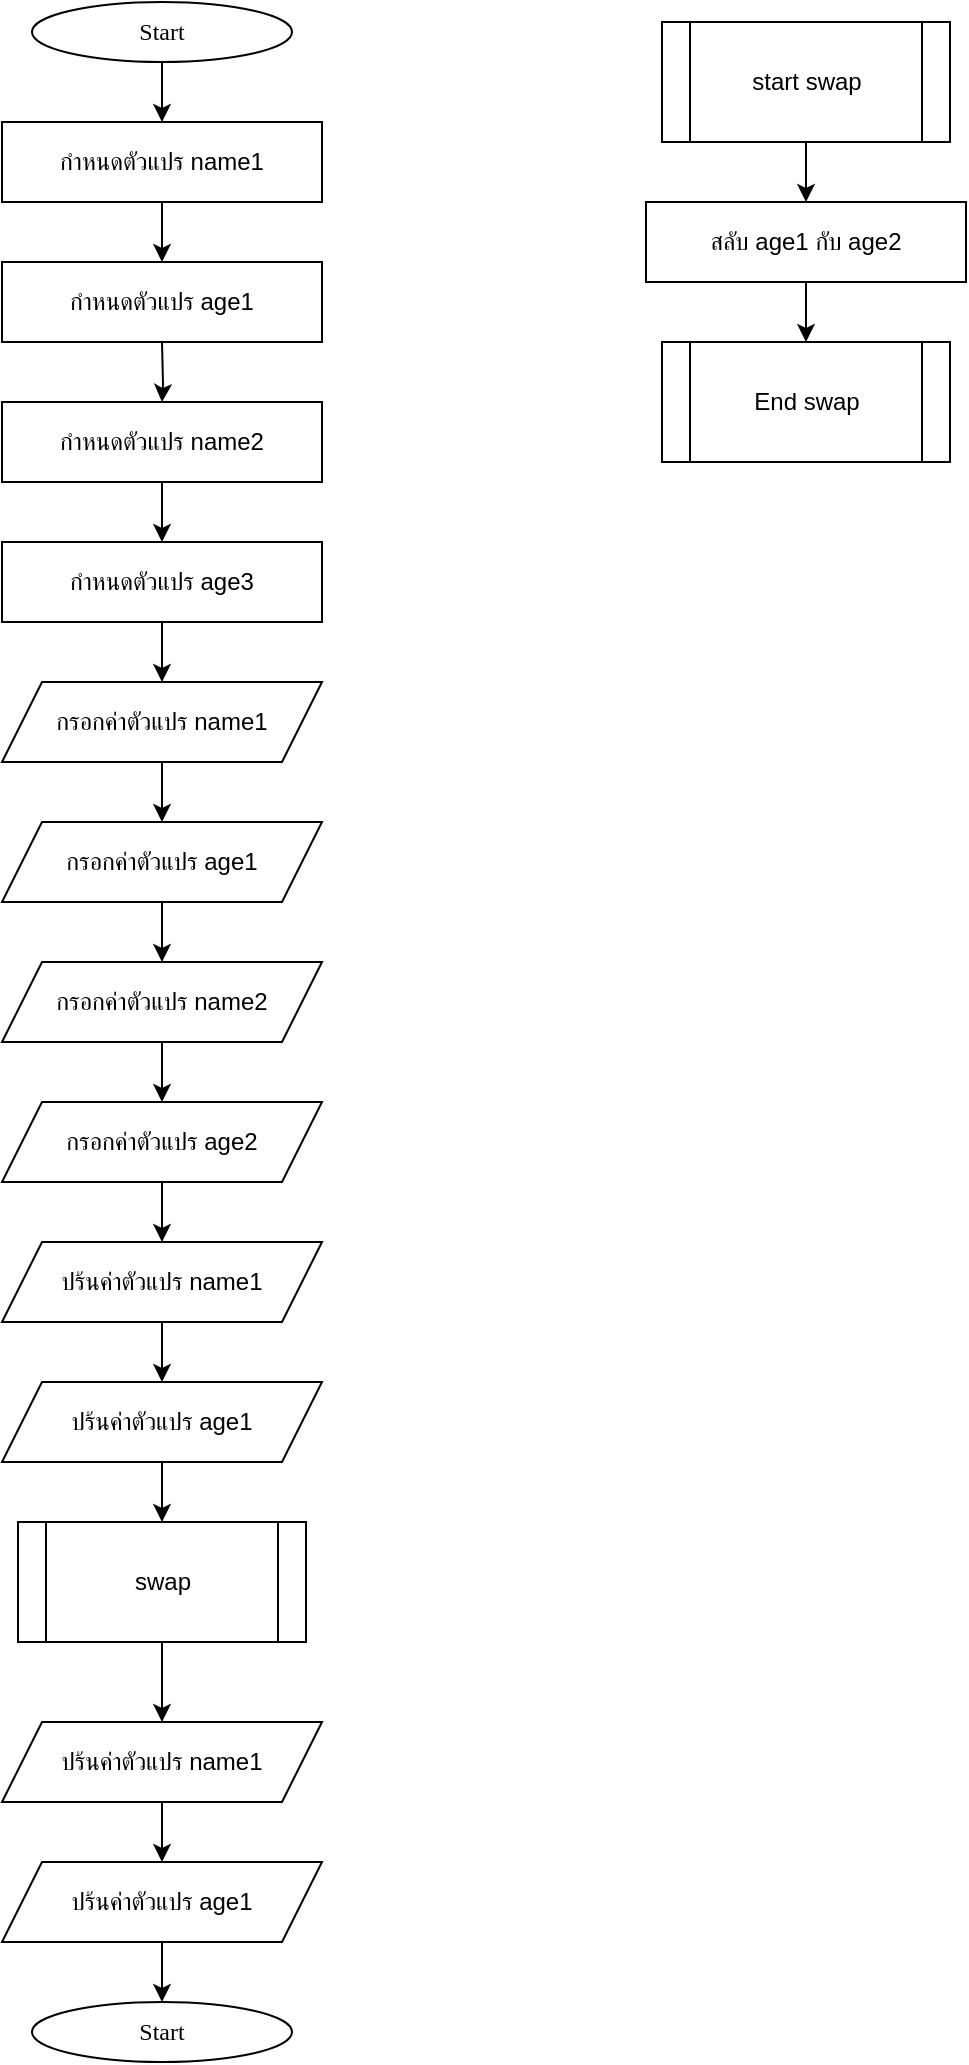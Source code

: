 <mxfile version="25.0.3">
  <diagram name="Page-1" id="vvOnmgUvkWJnOEx_Jszr">
    <mxGraphModel dx="1892" dy="1665" grid="1" gridSize="10" guides="1" tooltips="1" connect="1" arrows="1" fold="1" page="1" pageScale="1" pageWidth="850" pageHeight="1100" math="0" shadow="0">
      <root>
        <mxCell id="0" />
        <mxCell id="1" parent="0" />
        <mxCell id="DAR8rqzq_KjJrvnGD-TW-6" value="" style="edgeStyle=orthogonalEdgeStyle;rounded=0;orthogonalLoop=1;jettySize=auto;html=1;" edge="1" parent="1" source="DAR8rqzq_KjJrvnGD-TW-3" target="DAR8rqzq_KjJrvnGD-TW-5">
          <mxGeometry relative="1" as="geometry" />
        </mxCell>
        <mxCell id="DAR8rqzq_KjJrvnGD-TW-3" value="&lt;font data-font-src=&quot;https://fonts.googleapis.com/css?family=Sarabun&quot; face=&quot;Sarabun&quot;&gt;Start&lt;/font&gt;" style="ellipse;whiteSpace=wrap;html=1;" vertex="1" parent="1">
          <mxGeometry x="-665.0" y="-1050" width="130" height="30" as="geometry" />
        </mxCell>
        <mxCell id="DAR8rqzq_KjJrvnGD-TW-24" value="" style="edgeStyle=orthogonalEdgeStyle;rounded=0;orthogonalLoop=1;jettySize=auto;html=1;" edge="1" parent="1" source="DAR8rqzq_KjJrvnGD-TW-4" target="DAR8rqzq_KjJrvnGD-TW-23">
          <mxGeometry relative="1" as="geometry" />
        </mxCell>
        <mxCell id="DAR8rqzq_KjJrvnGD-TW-4" value="ปร้นค่าตัวแปร name1" style="rounded=0;whiteSpace=wrap;html=1;shape=parallelogram;perimeter=parallelogramPerimeter;fixedSize=1;" vertex="1" parent="1">
          <mxGeometry x="-680" y="-430" width="160" height="40" as="geometry" />
        </mxCell>
        <mxCell id="DAR8rqzq_KjJrvnGD-TW-8" value="" style="edgeStyle=orthogonalEdgeStyle;rounded=0;orthogonalLoop=1;jettySize=auto;html=1;" edge="1" parent="1" source="DAR8rqzq_KjJrvnGD-TW-5" target="DAR8rqzq_KjJrvnGD-TW-7">
          <mxGeometry relative="1" as="geometry" />
        </mxCell>
        <mxCell id="DAR8rqzq_KjJrvnGD-TW-5" value="กำหนดตัวแปร name1" style="rounded=0;whiteSpace=wrap;html=1;" vertex="1" parent="1">
          <mxGeometry x="-680" y="-990" width="160" height="40" as="geometry" />
        </mxCell>
        <mxCell id="DAR8rqzq_KjJrvnGD-TW-7" value="กำหนดตัวแปร age1" style="rounded=0;whiteSpace=wrap;html=1;" vertex="1" parent="1">
          <mxGeometry x="-680" y="-920" width="160" height="40" as="geometry" />
        </mxCell>
        <mxCell id="DAR8rqzq_KjJrvnGD-TW-9" value="" style="edgeStyle=orthogonalEdgeStyle;rounded=0;orthogonalLoop=1;jettySize=auto;html=1;" edge="1" target="DAR8rqzq_KjJrvnGD-TW-11" parent="1">
          <mxGeometry relative="1" as="geometry">
            <mxPoint x="-600" y="-880" as="sourcePoint" />
          </mxGeometry>
        </mxCell>
        <mxCell id="DAR8rqzq_KjJrvnGD-TW-10" value="" style="edgeStyle=orthogonalEdgeStyle;rounded=0;orthogonalLoop=1;jettySize=auto;html=1;" edge="1" source="DAR8rqzq_KjJrvnGD-TW-11" target="DAR8rqzq_KjJrvnGD-TW-12" parent="1">
          <mxGeometry relative="1" as="geometry" />
        </mxCell>
        <mxCell id="DAR8rqzq_KjJrvnGD-TW-11" value="กำหนดตัวแปร name2" style="rounded=0;whiteSpace=wrap;html=1;" vertex="1" parent="1">
          <mxGeometry x="-680" y="-850" width="160" height="40" as="geometry" />
        </mxCell>
        <mxCell id="DAR8rqzq_KjJrvnGD-TW-20" value="" style="edgeStyle=orthogonalEdgeStyle;rounded=0;orthogonalLoop=1;jettySize=auto;html=1;" edge="1" parent="1" source="DAR8rqzq_KjJrvnGD-TW-12" target="DAR8rqzq_KjJrvnGD-TW-14">
          <mxGeometry relative="1" as="geometry" />
        </mxCell>
        <mxCell id="DAR8rqzq_KjJrvnGD-TW-12" value="กำหนดตัวแปร age3" style="rounded=0;whiteSpace=wrap;html=1;" vertex="1" parent="1">
          <mxGeometry x="-680" y="-780" width="160" height="40" as="geometry" />
        </mxCell>
        <mxCell id="DAR8rqzq_KjJrvnGD-TW-13" value="" style="edgeStyle=orthogonalEdgeStyle;rounded=0;orthogonalLoop=1;jettySize=auto;html=1;" edge="1" parent="1" source="DAR8rqzq_KjJrvnGD-TW-14" target="DAR8rqzq_KjJrvnGD-TW-16">
          <mxGeometry relative="1" as="geometry" />
        </mxCell>
        <mxCell id="DAR8rqzq_KjJrvnGD-TW-14" value="กรอกค่าตัวแปร name1" style="rounded=0;whiteSpace=wrap;html=1;shape=parallelogram;perimeter=parallelogramPerimeter;fixedSize=1;" vertex="1" parent="1">
          <mxGeometry x="-680" y="-710" width="160" height="40" as="geometry" />
        </mxCell>
        <mxCell id="DAR8rqzq_KjJrvnGD-TW-15" value="" style="edgeStyle=orthogonalEdgeStyle;rounded=0;orthogonalLoop=1;jettySize=auto;html=1;" edge="1" parent="1" source="DAR8rqzq_KjJrvnGD-TW-16" target="DAR8rqzq_KjJrvnGD-TW-19">
          <mxGeometry relative="1" as="geometry" />
        </mxCell>
        <mxCell id="DAR8rqzq_KjJrvnGD-TW-16" value="กรอกค่าตัวแปร age1" style="rounded=0;whiteSpace=wrap;html=1;shape=parallelogram;perimeter=parallelogramPerimeter;fixedSize=1;" vertex="1" parent="1">
          <mxGeometry x="-680" y="-640" width="160" height="40" as="geometry" />
        </mxCell>
        <mxCell id="DAR8rqzq_KjJrvnGD-TW-17" value="" style="edgeStyle=orthogonalEdgeStyle;rounded=0;orthogonalLoop=1;jettySize=auto;html=1;" edge="1" parent="1" source="DAR8rqzq_KjJrvnGD-TW-19" target="DAR8rqzq_KjJrvnGD-TW-18">
          <mxGeometry relative="1" as="geometry" />
        </mxCell>
        <mxCell id="DAR8rqzq_KjJrvnGD-TW-22" value="" style="edgeStyle=orthogonalEdgeStyle;rounded=0;orthogonalLoop=1;jettySize=auto;html=1;" edge="1" parent="1" source="DAR8rqzq_KjJrvnGD-TW-18" target="DAR8rqzq_KjJrvnGD-TW-4">
          <mxGeometry relative="1" as="geometry" />
        </mxCell>
        <mxCell id="DAR8rqzq_KjJrvnGD-TW-18" value="กรอกค่าตัวแปร age2" style="rounded=0;whiteSpace=wrap;html=1;shape=parallelogram;perimeter=parallelogramPerimeter;fixedSize=1;" vertex="1" parent="1">
          <mxGeometry x="-680" y="-500" width="160" height="40" as="geometry" />
        </mxCell>
        <mxCell id="DAR8rqzq_KjJrvnGD-TW-19" value="กรอกค่าตัวแปร name2" style="rounded=0;whiteSpace=wrap;html=1;shape=parallelogram;perimeter=parallelogramPerimeter;fixedSize=1;" vertex="1" parent="1">
          <mxGeometry x="-680" y="-570" width="160" height="40" as="geometry" />
        </mxCell>
        <mxCell id="DAR8rqzq_KjJrvnGD-TW-40" style="edgeStyle=orthogonalEdgeStyle;rounded=0;orthogonalLoop=1;jettySize=auto;html=1;entryX=0.5;entryY=0;entryDx=0;entryDy=0;" edge="1" parent="1" source="DAR8rqzq_KjJrvnGD-TW-21" target="DAR8rqzq_KjJrvnGD-TW-36">
          <mxGeometry relative="1" as="geometry" />
        </mxCell>
        <mxCell id="DAR8rqzq_KjJrvnGD-TW-21" value="swap" style="shape=process;whiteSpace=wrap;html=1;backgroundOutline=1;" vertex="1" parent="1">
          <mxGeometry x="-672" y="-290" width="144" height="60" as="geometry" />
        </mxCell>
        <mxCell id="DAR8rqzq_KjJrvnGD-TW-25" value="" style="edgeStyle=orthogonalEdgeStyle;rounded=0;orthogonalLoop=1;jettySize=auto;html=1;" edge="1" parent="1" source="DAR8rqzq_KjJrvnGD-TW-23" target="DAR8rqzq_KjJrvnGD-TW-21">
          <mxGeometry relative="1" as="geometry" />
        </mxCell>
        <mxCell id="DAR8rqzq_KjJrvnGD-TW-23" value="ปร้นค่าตัวแปร age1" style="rounded=0;whiteSpace=wrap;html=1;shape=parallelogram;perimeter=parallelogramPerimeter;fixedSize=1;" vertex="1" parent="1">
          <mxGeometry x="-680" y="-360" width="160" height="40" as="geometry" />
        </mxCell>
        <mxCell id="DAR8rqzq_KjJrvnGD-TW-28" value="" style="edgeStyle=orthogonalEdgeStyle;rounded=0;orthogonalLoop=1;jettySize=auto;html=1;" edge="1" parent="1" source="DAR8rqzq_KjJrvnGD-TW-26" target="DAR8rqzq_KjJrvnGD-TW-27">
          <mxGeometry relative="1" as="geometry" />
        </mxCell>
        <mxCell id="DAR8rqzq_KjJrvnGD-TW-26" value="start swap" style="shape=process;whiteSpace=wrap;html=1;backgroundOutline=1;" vertex="1" parent="1">
          <mxGeometry x="-350" y="-1040" width="144" height="60" as="geometry" />
        </mxCell>
        <mxCell id="DAR8rqzq_KjJrvnGD-TW-33" value="" style="edgeStyle=orthogonalEdgeStyle;rounded=0;orthogonalLoop=1;jettySize=auto;html=1;" edge="1" parent="1" source="DAR8rqzq_KjJrvnGD-TW-27" target="DAR8rqzq_KjJrvnGD-TW-32">
          <mxGeometry relative="1" as="geometry" />
        </mxCell>
        <mxCell id="DAR8rqzq_KjJrvnGD-TW-27" value="สลับ age1 กับ age2" style="rounded=0;whiteSpace=wrap;html=1;" vertex="1" parent="1">
          <mxGeometry x="-358" y="-950" width="160" height="40" as="geometry" />
        </mxCell>
        <mxCell id="DAR8rqzq_KjJrvnGD-TW-32" value="End swap" style="shape=process;whiteSpace=wrap;html=1;backgroundOutline=1;" vertex="1" parent="1">
          <mxGeometry x="-350" y="-880" width="144" height="60" as="geometry" />
        </mxCell>
        <mxCell id="DAR8rqzq_KjJrvnGD-TW-35" value="" style="edgeStyle=orthogonalEdgeStyle;rounded=0;orthogonalLoop=1;jettySize=auto;html=1;" edge="1" source="DAR8rqzq_KjJrvnGD-TW-36" target="DAR8rqzq_KjJrvnGD-TW-37" parent="1">
          <mxGeometry relative="1" as="geometry" />
        </mxCell>
        <mxCell id="DAR8rqzq_KjJrvnGD-TW-36" value="ปร้นค่าตัวแปร name1" style="rounded=0;whiteSpace=wrap;html=1;shape=parallelogram;perimeter=parallelogramPerimeter;fixedSize=1;" vertex="1" parent="1">
          <mxGeometry x="-680" y="-190" width="160" height="40" as="geometry" />
        </mxCell>
        <mxCell id="DAR8rqzq_KjJrvnGD-TW-42" value="" style="edgeStyle=orthogonalEdgeStyle;rounded=0;orthogonalLoop=1;jettySize=auto;html=1;" edge="1" parent="1" source="DAR8rqzq_KjJrvnGD-TW-37" target="DAR8rqzq_KjJrvnGD-TW-41">
          <mxGeometry relative="1" as="geometry" />
        </mxCell>
        <mxCell id="DAR8rqzq_KjJrvnGD-TW-37" value="ปร้นค่าตัวแปร age1" style="rounded=0;whiteSpace=wrap;html=1;shape=parallelogram;perimeter=parallelogramPerimeter;fixedSize=1;" vertex="1" parent="1">
          <mxGeometry x="-680" y="-120" width="160" height="40" as="geometry" />
        </mxCell>
        <mxCell id="DAR8rqzq_KjJrvnGD-TW-41" value="&lt;font data-font-src=&quot;https://fonts.googleapis.com/css?family=Sarabun&quot; face=&quot;Sarabun&quot;&gt;Start&lt;/font&gt;" style="ellipse;whiteSpace=wrap;html=1;" vertex="1" parent="1">
          <mxGeometry x="-665.0" y="-50" width="130" height="30" as="geometry" />
        </mxCell>
      </root>
    </mxGraphModel>
  </diagram>
</mxfile>
